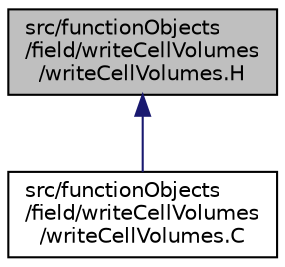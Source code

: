 digraph "src/functionObjects/field/writeCellVolumes/writeCellVolumes.H"
{
  bgcolor="transparent";
  edge [fontname="Helvetica",fontsize="10",labelfontname="Helvetica",labelfontsize="10"];
  node [fontname="Helvetica",fontsize="10",shape=record];
  Node70 [label="src/functionObjects\l/field/writeCellVolumes\l/writeCellVolumes.H",height=0.2,width=0.4,color="black", fillcolor="grey75", style="filled", fontcolor="black"];
  Node70 -> Node71 [dir="back",color="midnightblue",fontsize="10",style="solid",fontname="Helvetica"];
  Node71 [label="src/functionObjects\l/field/writeCellVolumes\l/writeCellVolumes.C",height=0.2,width=0.4,color="black",URL="$a04877.html"];
}
